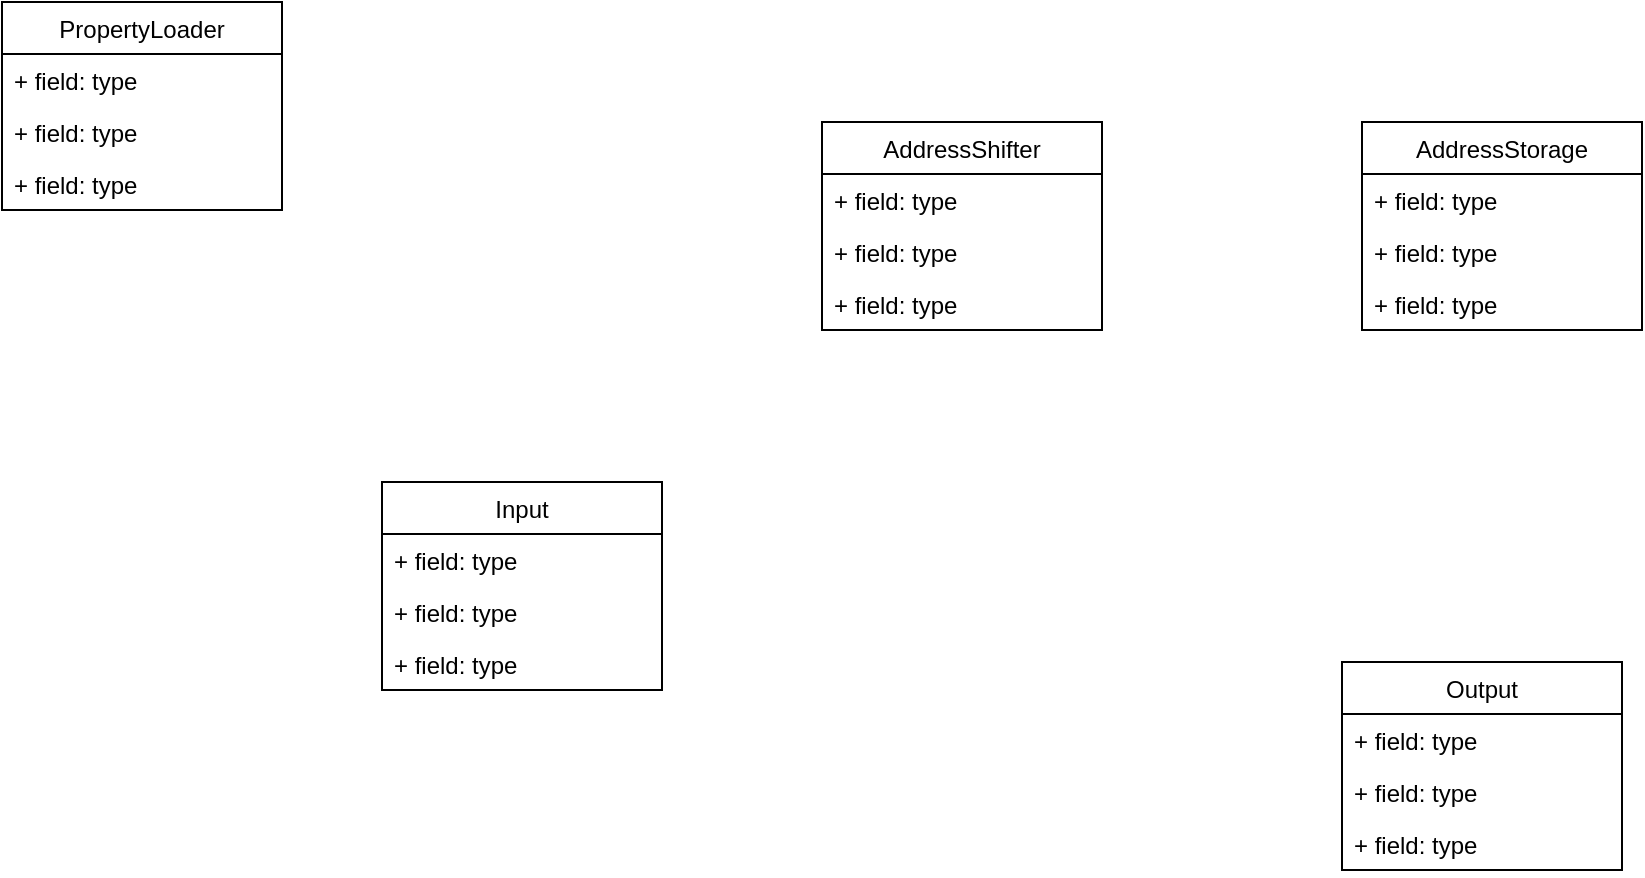 <mxfile version="14.2.7" type="github">
  <diagram name="Page-1" id="929967ad-93f9-6ef4-fab6-5d389245f69c">
    <mxGraphModel dx="1186" dy="875" grid="1" gridSize="10" guides="1" tooltips="1" connect="1" arrows="1" fold="1" page="1" pageScale="1.5" pageWidth="1169" pageHeight="826" background="none" math="0" shadow="0">
      <root>
        <mxCell id="0" style=";html=1;" />
        <mxCell id="1" style=";html=1;" parent="0" />
        <mxCell id="BPb1q2xjMMaSEA_R7cb4-1" value="Input" style="swimlane;fontStyle=0;childLayout=stackLayout;horizontal=1;startSize=26;fillColor=none;horizontalStack=0;resizeParent=1;resizeParentMax=0;resizeLast=0;collapsible=1;marginBottom=0;" vertex="1" parent="1">
          <mxGeometry x="610" y="380" width="140" height="104" as="geometry" />
        </mxCell>
        <mxCell id="BPb1q2xjMMaSEA_R7cb4-2" value="+ field: type" style="text;strokeColor=none;fillColor=none;align=left;verticalAlign=top;spacingLeft=4;spacingRight=4;overflow=hidden;rotatable=0;points=[[0,0.5],[1,0.5]];portConstraint=eastwest;" vertex="1" parent="BPb1q2xjMMaSEA_R7cb4-1">
          <mxGeometry y="26" width="140" height="26" as="geometry" />
        </mxCell>
        <mxCell id="BPb1q2xjMMaSEA_R7cb4-3" value="+ field: type" style="text;strokeColor=none;fillColor=none;align=left;verticalAlign=top;spacingLeft=4;spacingRight=4;overflow=hidden;rotatable=0;points=[[0,0.5],[1,0.5]];portConstraint=eastwest;" vertex="1" parent="BPb1q2xjMMaSEA_R7cb4-1">
          <mxGeometry y="52" width="140" height="26" as="geometry" />
        </mxCell>
        <mxCell id="BPb1q2xjMMaSEA_R7cb4-4" value="+ field: type" style="text;strokeColor=none;fillColor=none;align=left;verticalAlign=top;spacingLeft=4;spacingRight=4;overflow=hidden;rotatable=0;points=[[0,0.5],[1,0.5]];portConstraint=eastwest;" vertex="1" parent="BPb1q2xjMMaSEA_R7cb4-1">
          <mxGeometry y="78" width="140" height="26" as="geometry" />
        </mxCell>
        <mxCell id="BPb1q2xjMMaSEA_R7cb4-5" value="AddressShifter" style="swimlane;fontStyle=0;childLayout=stackLayout;horizontal=1;startSize=26;fillColor=none;horizontalStack=0;resizeParent=1;resizeParentMax=0;resizeLast=0;collapsible=1;marginBottom=0;" vertex="1" parent="1">
          <mxGeometry x="830" y="200" width="140" height="104" as="geometry" />
        </mxCell>
        <mxCell id="BPb1q2xjMMaSEA_R7cb4-6" value="+ field: type" style="text;strokeColor=none;fillColor=none;align=left;verticalAlign=top;spacingLeft=4;spacingRight=4;overflow=hidden;rotatable=0;points=[[0,0.5],[1,0.5]];portConstraint=eastwest;" vertex="1" parent="BPb1q2xjMMaSEA_R7cb4-5">
          <mxGeometry y="26" width="140" height="26" as="geometry" />
        </mxCell>
        <mxCell id="BPb1q2xjMMaSEA_R7cb4-7" value="+ field: type" style="text;strokeColor=none;fillColor=none;align=left;verticalAlign=top;spacingLeft=4;spacingRight=4;overflow=hidden;rotatable=0;points=[[0,0.5],[1,0.5]];portConstraint=eastwest;" vertex="1" parent="BPb1q2xjMMaSEA_R7cb4-5">
          <mxGeometry y="52" width="140" height="26" as="geometry" />
        </mxCell>
        <mxCell id="BPb1q2xjMMaSEA_R7cb4-8" value="+ field: type" style="text;strokeColor=none;fillColor=none;align=left;verticalAlign=top;spacingLeft=4;spacingRight=4;overflow=hidden;rotatable=0;points=[[0,0.5],[1,0.5]];portConstraint=eastwest;" vertex="1" parent="BPb1q2xjMMaSEA_R7cb4-5">
          <mxGeometry y="78" width="140" height="26" as="geometry" />
        </mxCell>
        <mxCell id="BPb1q2xjMMaSEA_R7cb4-9" value="Output" style="swimlane;fontStyle=0;childLayout=stackLayout;horizontal=1;startSize=26;fillColor=none;horizontalStack=0;resizeParent=1;resizeParentMax=0;resizeLast=0;collapsible=1;marginBottom=0;" vertex="1" parent="1">
          <mxGeometry x="1090" y="470" width="140" height="104" as="geometry" />
        </mxCell>
        <mxCell id="BPb1q2xjMMaSEA_R7cb4-10" value="+ field: type" style="text;strokeColor=none;fillColor=none;align=left;verticalAlign=top;spacingLeft=4;spacingRight=4;overflow=hidden;rotatable=0;points=[[0,0.5],[1,0.5]];portConstraint=eastwest;" vertex="1" parent="BPb1q2xjMMaSEA_R7cb4-9">
          <mxGeometry y="26" width="140" height="26" as="geometry" />
        </mxCell>
        <mxCell id="BPb1q2xjMMaSEA_R7cb4-11" value="+ field: type" style="text;strokeColor=none;fillColor=none;align=left;verticalAlign=top;spacingLeft=4;spacingRight=4;overflow=hidden;rotatable=0;points=[[0,0.5],[1,0.5]];portConstraint=eastwest;" vertex="1" parent="BPb1q2xjMMaSEA_R7cb4-9">
          <mxGeometry y="52" width="140" height="26" as="geometry" />
        </mxCell>
        <mxCell id="BPb1q2xjMMaSEA_R7cb4-12" value="+ field: type" style="text;strokeColor=none;fillColor=none;align=left;verticalAlign=top;spacingLeft=4;spacingRight=4;overflow=hidden;rotatable=0;points=[[0,0.5],[1,0.5]];portConstraint=eastwest;" vertex="1" parent="BPb1q2xjMMaSEA_R7cb4-9">
          <mxGeometry y="78" width="140" height="26" as="geometry" />
        </mxCell>
        <mxCell id="BPb1q2xjMMaSEA_R7cb4-13" value="AddressStorage" style="swimlane;fontStyle=0;childLayout=stackLayout;horizontal=1;startSize=26;fillColor=none;horizontalStack=0;resizeParent=1;resizeParentMax=0;resizeLast=0;collapsible=1;marginBottom=0;" vertex="1" parent="1">
          <mxGeometry x="1100" y="200" width="140" height="104" as="geometry" />
        </mxCell>
        <mxCell id="BPb1q2xjMMaSEA_R7cb4-14" value="+ field: type" style="text;strokeColor=none;fillColor=none;align=left;verticalAlign=top;spacingLeft=4;spacingRight=4;overflow=hidden;rotatable=0;points=[[0,0.5],[1,0.5]];portConstraint=eastwest;" vertex="1" parent="BPb1q2xjMMaSEA_R7cb4-13">
          <mxGeometry y="26" width="140" height="26" as="geometry" />
        </mxCell>
        <mxCell id="BPb1q2xjMMaSEA_R7cb4-15" value="+ field: type" style="text;strokeColor=none;fillColor=none;align=left;verticalAlign=top;spacingLeft=4;spacingRight=4;overflow=hidden;rotatable=0;points=[[0,0.5],[1,0.5]];portConstraint=eastwest;" vertex="1" parent="BPb1q2xjMMaSEA_R7cb4-13">
          <mxGeometry y="52" width="140" height="26" as="geometry" />
        </mxCell>
        <mxCell id="BPb1q2xjMMaSEA_R7cb4-16" value="+ field: type" style="text;strokeColor=none;fillColor=none;align=left;verticalAlign=top;spacingLeft=4;spacingRight=4;overflow=hidden;rotatable=0;points=[[0,0.5],[1,0.5]];portConstraint=eastwest;" vertex="1" parent="BPb1q2xjMMaSEA_R7cb4-13">
          <mxGeometry y="78" width="140" height="26" as="geometry" />
        </mxCell>
        <mxCell id="BPb1q2xjMMaSEA_R7cb4-17" value="PropertyLoader" style="swimlane;fontStyle=0;childLayout=stackLayout;horizontal=1;startSize=26;fillColor=none;horizontalStack=0;resizeParent=1;resizeParentMax=0;resizeLast=0;collapsible=1;marginBottom=0;" vertex="1" parent="1">
          <mxGeometry x="420" y="140" width="140" height="104" as="geometry" />
        </mxCell>
        <mxCell id="BPb1q2xjMMaSEA_R7cb4-18" value="+ field: type" style="text;strokeColor=none;fillColor=none;align=left;verticalAlign=top;spacingLeft=4;spacingRight=4;overflow=hidden;rotatable=0;points=[[0,0.5],[1,0.5]];portConstraint=eastwest;" vertex="1" parent="BPb1q2xjMMaSEA_R7cb4-17">
          <mxGeometry y="26" width="140" height="26" as="geometry" />
        </mxCell>
        <mxCell id="BPb1q2xjMMaSEA_R7cb4-19" value="+ field: type" style="text;strokeColor=none;fillColor=none;align=left;verticalAlign=top;spacingLeft=4;spacingRight=4;overflow=hidden;rotatable=0;points=[[0,0.5],[1,0.5]];portConstraint=eastwest;" vertex="1" parent="BPb1q2xjMMaSEA_R7cb4-17">
          <mxGeometry y="52" width="140" height="26" as="geometry" />
        </mxCell>
        <mxCell id="BPb1q2xjMMaSEA_R7cb4-20" value="+ field: type" style="text;strokeColor=none;fillColor=none;align=left;verticalAlign=top;spacingLeft=4;spacingRight=4;overflow=hidden;rotatable=0;points=[[0,0.5],[1,0.5]];portConstraint=eastwest;" vertex="1" parent="BPb1q2xjMMaSEA_R7cb4-17">
          <mxGeometry y="78" width="140" height="26" as="geometry" />
        </mxCell>
      </root>
    </mxGraphModel>
  </diagram>
</mxfile>
